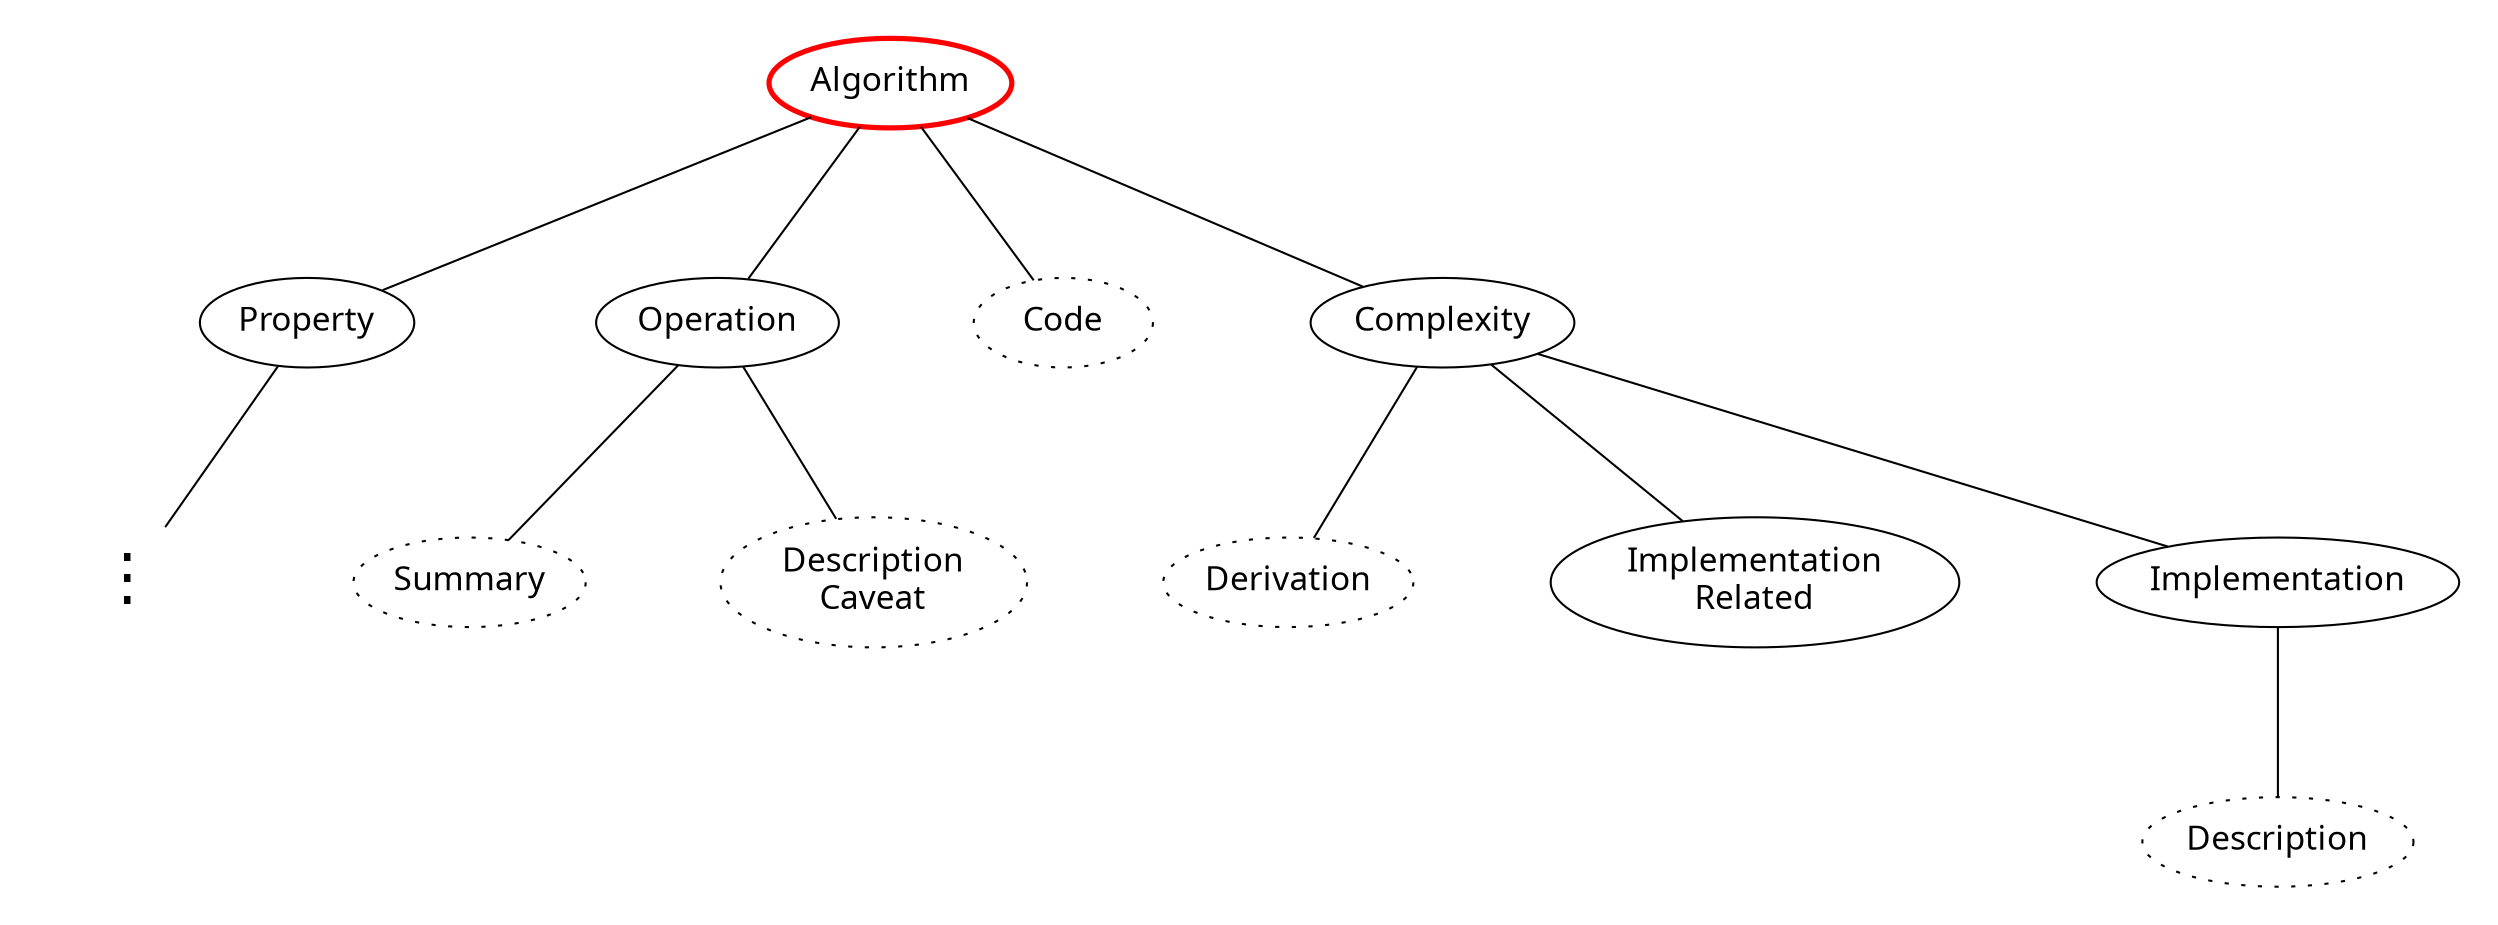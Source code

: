 digraph graph_name {
  graph [
    charset = "UTF-8";
    labelloc = "t",
    labeljust = "c",
    margin = 0.2,
    splines = spline,
    ordering = out,
    ranksep = 1.0,
    nodesep = 0.9
  ];

  node [
    fontsize = 16,
    fontcolor = 6,
    fontname = "Migu 1M",
    color = 7,
    fillcolor = 11,
    height = 0.6,
    width = 1.2
  ];

  edge [
    style = solid,
    fontsize = 14,
    labelfloat = true,
    labeldistance = 2.5,
    labelangle = 70,
    arrowhead = none,
  ];

  // node define
  Algorithm [color = red, penwidth = 2.5];
  // History2 [label = "History"];
  // Def2 [label = "Definition", style = dotted];

  // leaf define
  // Description [style = dotted];
  // Def [label = "Definition", style = dotted];
  // Def3 [label = "Definition", style = dotted];
  // Math2 [label = "Mathematic", style = dotted];
  // Assu [label = "Abstraction", style = dotted];
  // Code [label = "Code", style = dotted];
  // Lgnd [label = "Legend", style = dotted];
  // Prop [label = "Proposal", style = dotted];

  // InVivo [style = dotted];
  // Definition [style = dotted];
  // Outline [label = "Outline:Meta", style = dotted];
  // C1 [label = "Comment:Caveat", style = dotted];

  // Nodes must be defined in order
  // Algorithm -> History;
  // Algorithm -> Class;



  // edges
  Algorithm -> Property;

  // Def2 [label = "Definition", style = dotted];
  // Math [label = "Mathematic", style = dotted];
  // Property -> Def2;
  // Property -> Math;
  Property -> Dummy1;
  Dummy1 [label = "⋮" , color="white" , fontsize=30];
  // Algorithm -> Problem;
  // Dummy2 [label = "⋮" , color="white" , fontsize=30];
  // // Problem -> Def3;
  // Problem -> Dummy2;
  // Problem -> Math2;

  Algorithm -> Operation;
  Ctn [label = "Summary", style = dotted];
  Operation -> Ctn;
  Desc [label = "Description\nCaveat", style = dotted];
  Operation -> Desc;
  Code1 [label = "Code", style = dotted];
  Algorithm -> Code1;
  // Operation -> Lgnd;
  // Cases [label = "Cases", style = dotted];
  // Prf [label = "Proof", style = dotted];
  // BCase [label = "Base Case", style = dotted];
  // Desc2 [label = "Description", style = dotted];
  // Math3 [label = "Mathematic", style = dotted];
  // Operation -> Prf;
  // Operation -> BCase;
  // Operation -> Desc2;
  // Operation -> Math3;
  // Prp [label = "Proposal", style = dotted];
  // Operation -> Prp;
  // Desc3 [label = "Description", style = dotted];
  // Operation -> Desc3;
  // Cases2 [label = "Cases", style = dotted];
  // Desc4 [label = "Description", style = dotted];
  // Math4 [label = "Mathematic", style = dotted];
  // Operation -> Cases2;
  // Operation -> Desc4;
  // Operation -> Math4;
  // Conc [label = "Conclusion", style = dotted];
  // Operation -> Conc;
  // Desc5 [label = "Description", style = dotted];
  // Operation -> Desc5;
  // Ctn2 [label = "Cartoon", style = dotted];
  // Operation -> Ctn2;
  // Prop [label = "Proposal", style = dotted];
  // Operation -> Prop;
  // Desc6 [label = "Description", style = dotted];
  // Prf2 [label = "Proof", style = dotted];
  // Operation -> Desc6;
  // Operation -> Prf2;
  Algorithm -> Complexity;
  Deri [label = "Derivation", style = dotted];
  Complexity -> Deri;
  // Desc7 [label = "Description", style = dotted];
  // Complexity -> Desc7;
  Impl1 [label = "Implementation\nRelated"];
  Complexity -> Impl1;
  Impl [label = "Implementation"];
  Complexity -> Impl;
  Desc8 [label = "Description", style = dotted];
  Impl -> Desc8;
}
